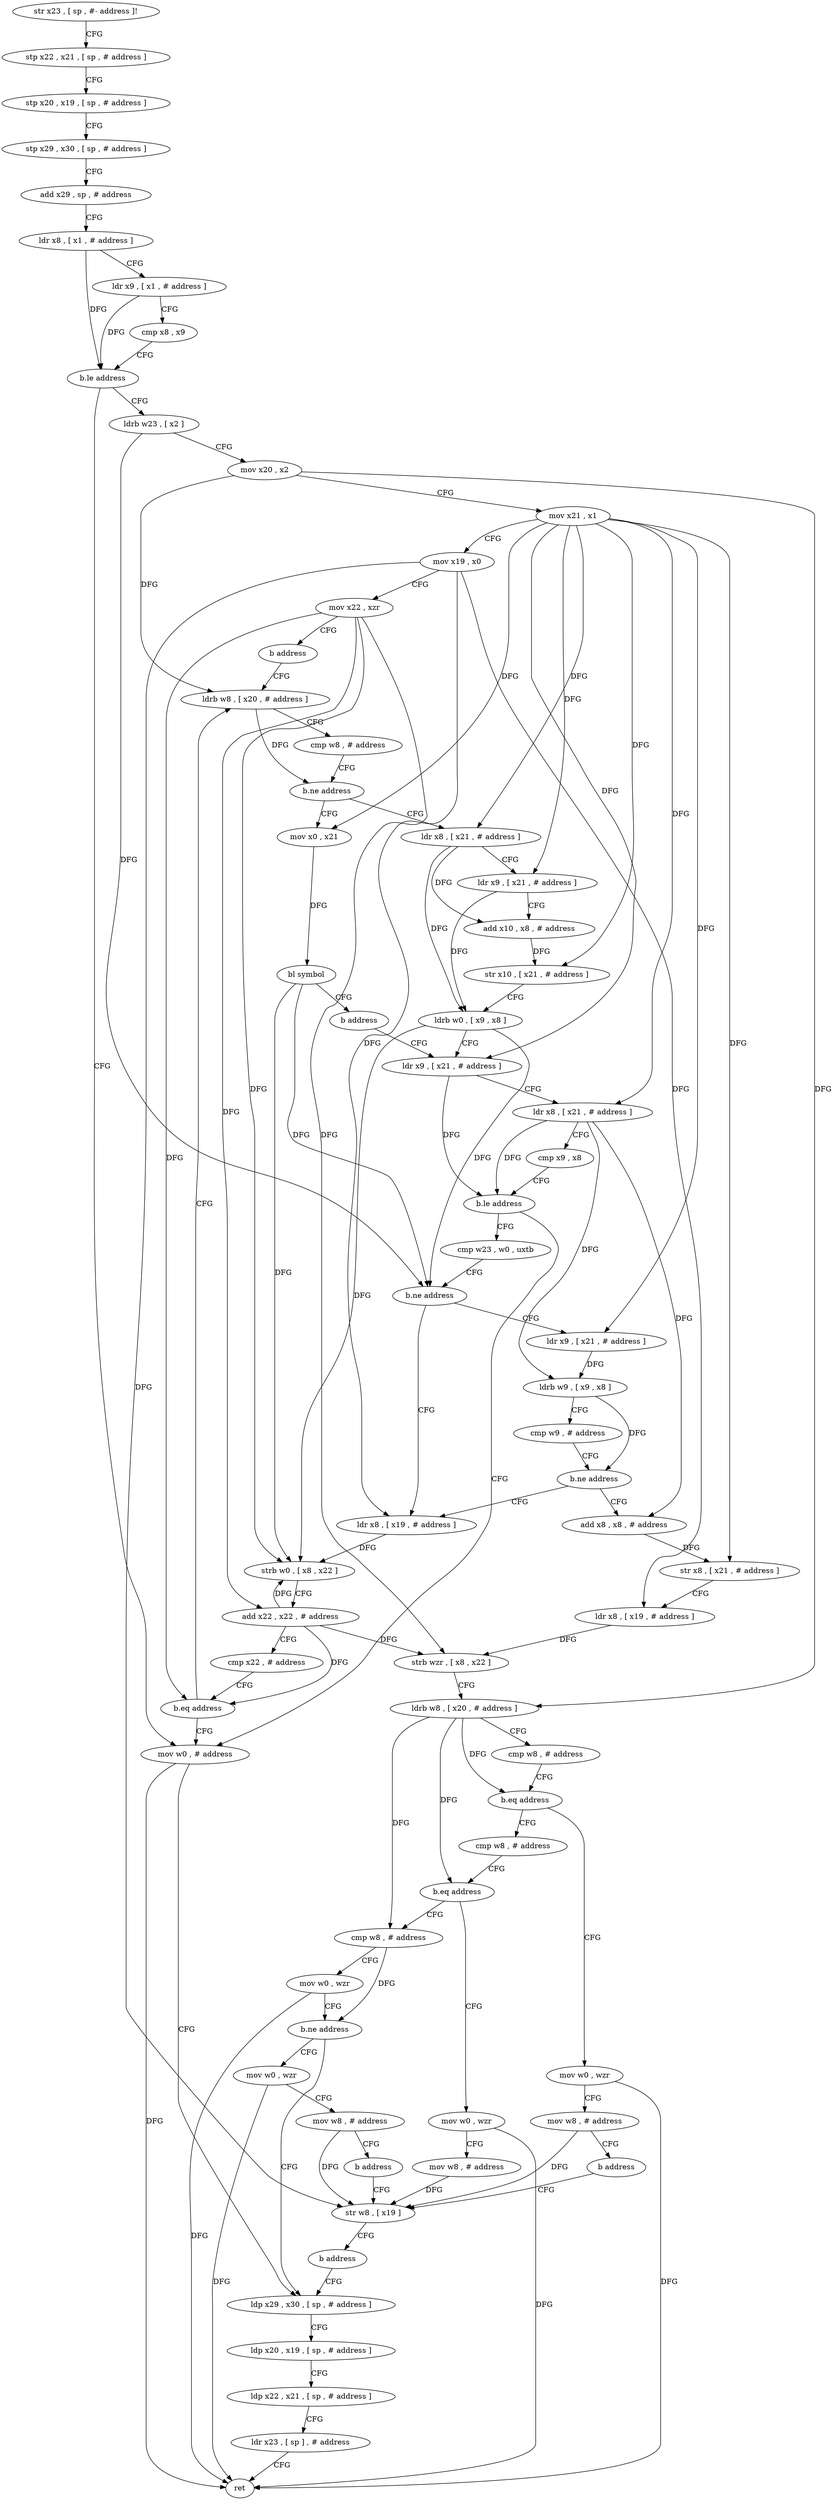 digraph "func" {
"4236292" [label = "str x23 , [ sp , #- address ]!" ]
"4236296" [label = "stp x22 , x21 , [ sp , # address ]" ]
"4236300" [label = "stp x20 , x19 , [ sp , # address ]" ]
"4236304" [label = "stp x29 , x30 , [ sp , # address ]" ]
"4236308" [label = "add x29 , sp , # address" ]
"4236312" [label = "ldr x8 , [ x1 , # address ]" ]
"4236316" [label = "ldr x9 , [ x1 , # address ]" ]
"4236320" [label = "cmp x8 , x9" ]
"4236324" [label = "b.le address" ]
"4236516" [label = "mov w0 , # address" ]
"4236328" [label = "ldrb w23 , [ x2 ]" ]
"4236520" [label = "ldp x29 , x30 , [ sp , # address ]" ]
"4236332" [label = "mov x20 , x2" ]
"4236336" [label = "mov x21 , x1" ]
"4236340" [label = "mov x19 , x0" ]
"4236344" [label = "mov x22 , xzr" ]
"4236348" [label = "b address" ]
"4236372" [label = "ldrb w8 , [ x20 , # address ]" ]
"4236376" [label = "cmp w8 , # address" ]
"4236380" [label = "b.ne address" ]
"4236396" [label = "ldr x8 , [ x21 , # address ]" ]
"4236384" [label = "mov x0 , x21" ]
"4236400" [label = "ldr x9 , [ x21 , # address ]" ]
"4236404" [label = "add x10 , x8 , # address" ]
"4236408" [label = "str x10 , [ x21 , # address ]" ]
"4236412" [label = "ldrb w0 , [ x9 , x8 ]" ]
"4236416" [label = "ldr x9 , [ x21 , # address ]" ]
"4236388" [label = "bl symbol" ]
"4236392" [label = "b address" ]
"4236432" [label = "cmp w23 , w0 , uxtb" ]
"4236436" [label = "b.ne address" ]
"4236352" [label = "ldr x8 , [ x19 , # address ]" ]
"4236440" [label = "ldr x9 , [ x21 , # address ]" ]
"4236420" [label = "ldr x8 , [ x21 , # address ]" ]
"4236424" [label = "cmp x9 , x8" ]
"4236428" [label = "b.le address" ]
"4236356" [label = "strb w0 , [ x8 , x22 ]" ]
"4236360" [label = "add x22 , x22 , # address" ]
"4236364" [label = "cmp x22 , # address" ]
"4236368" [label = "b.eq address" ]
"4236444" [label = "ldrb w9 , [ x9 , x8 ]" ]
"4236448" [label = "cmp w9 , # address" ]
"4236452" [label = "b.ne address" ]
"4236456" [label = "add x8 , x8 , # address" ]
"4236460" [label = "str x8 , [ x21 , # address ]" ]
"4236464" [label = "ldr x8 , [ x19 , # address ]" ]
"4236468" [label = "strb wzr , [ x8 , x22 ]" ]
"4236472" [label = "ldrb w8 , [ x20 , # address ]" ]
"4236476" [label = "cmp w8 , # address" ]
"4236480" [label = "b.eq address" ]
"4236540" [label = "mov w0 , wzr" ]
"4236484" [label = "cmp w8 , # address" ]
"4236544" [label = "mov w8 , # address" ]
"4236548" [label = "b address" ]
"4236560" [label = "str w8 , [ x19 ]" ]
"4236488" [label = "b.eq address" ]
"4236552" [label = "mov w0 , wzr" ]
"4236492" [label = "cmp w8 , # address" ]
"4236564" [label = "b address" ]
"4236556" [label = "mov w8 , # address" ]
"4236496" [label = "mov w0 , wzr" ]
"4236500" [label = "b.ne address" ]
"4236504" [label = "mov w0 , wzr" ]
"4236524" [label = "ldp x20 , x19 , [ sp , # address ]" ]
"4236528" [label = "ldp x22 , x21 , [ sp , # address ]" ]
"4236532" [label = "ldr x23 , [ sp ] , # address" ]
"4236536" [label = "ret" ]
"4236508" [label = "mov w8 , # address" ]
"4236512" [label = "b address" ]
"4236292" -> "4236296" [ label = "CFG" ]
"4236296" -> "4236300" [ label = "CFG" ]
"4236300" -> "4236304" [ label = "CFG" ]
"4236304" -> "4236308" [ label = "CFG" ]
"4236308" -> "4236312" [ label = "CFG" ]
"4236312" -> "4236316" [ label = "CFG" ]
"4236312" -> "4236324" [ label = "DFG" ]
"4236316" -> "4236320" [ label = "CFG" ]
"4236316" -> "4236324" [ label = "DFG" ]
"4236320" -> "4236324" [ label = "CFG" ]
"4236324" -> "4236516" [ label = "CFG" ]
"4236324" -> "4236328" [ label = "CFG" ]
"4236516" -> "4236520" [ label = "CFG" ]
"4236516" -> "4236536" [ label = "DFG" ]
"4236328" -> "4236332" [ label = "CFG" ]
"4236328" -> "4236436" [ label = "DFG" ]
"4236520" -> "4236524" [ label = "CFG" ]
"4236332" -> "4236336" [ label = "CFG" ]
"4236332" -> "4236372" [ label = "DFG" ]
"4236332" -> "4236472" [ label = "DFG" ]
"4236336" -> "4236340" [ label = "CFG" ]
"4236336" -> "4236396" [ label = "DFG" ]
"4236336" -> "4236400" [ label = "DFG" ]
"4236336" -> "4236408" [ label = "DFG" ]
"4236336" -> "4236384" [ label = "DFG" ]
"4236336" -> "4236416" [ label = "DFG" ]
"4236336" -> "4236420" [ label = "DFG" ]
"4236336" -> "4236440" [ label = "DFG" ]
"4236336" -> "4236460" [ label = "DFG" ]
"4236340" -> "4236344" [ label = "CFG" ]
"4236340" -> "4236352" [ label = "DFG" ]
"4236340" -> "4236464" [ label = "DFG" ]
"4236340" -> "4236560" [ label = "DFG" ]
"4236344" -> "4236348" [ label = "CFG" ]
"4236344" -> "4236356" [ label = "DFG" ]
"4236344" -> "4236360" [ label = "DFG" ]
"4236344" -> "4236368" [ label = "DFG" ]
"4236344" -> "4236468" [ label = "DFG" ]
"4236348" -> "4236372" [ label = "CFG" ]
"4236372" -> "4236376" [ label = "CFG" ]
"4236372" -> "4236380" [ label = "DFG" ]
"4236376" -> "4236380" [ label = "CFG" ]
"4236380" -> "4236396" [ label = "CFG" ]
"4236380" -> "4236384" [ label = "CFG" ]
"4236396" -> "4236400" [ label = "CFG" ]
"4236396" -> "4236404" [ label = "DFG" ]
"4236396" -> "4236412" [ label = "DFG" ]
"4236384" -> "4236388" [ label = "DFG" ]
"4236400" -> "4236404" [ label = "CFG" ]
"4236400" -> "4236412" [ label = "DFG" ]
"4236404" -> "4236408" [ label = "DFG" ]
"4236408" -> "4236412" [ label = "CFG" ]
"4236412" -> "4236416" [ label = "CFG" ]
"4236412" -> "4236436" [ label = "DFG" ]
"4236412" -> "4236356" [ label = "DFG" ]
"4236416" -> "4236420" [ label = "CFG" ]
"4236416" -> "4236428" [ label = "DFG" ]
"4236388" -> "4236392" [ label = "CFG" ]
"4236388" -> "4236436" [ label = "DFG" ]
"4236388" -> "4236356" [ label = "DFG" ]
"4236392" -> "4236416" [ label = "CFG" ]
"4236432" -> "4236436" [ label = "CFG" ]
"4236436" -> "4236352" [ label = "CFG" ]
"4236436" -> "4236440" [ label = "CFG" ]
"4236352" -> "4236356" [ label = "DFG" ]
"4236440" -> "4236444" [ label = "DFG" ]
"4236420" -> "4236424" [ label = "CFG" ]
"4236420" -> "4236428" [ label = "DFG" ]
"4236420" -> "4236444" [ label = "DFG" ]
"4236420" -> "4236456" [ label = "DFG" ]
"4236424" -> "4236428" [ label = "CFG" ]
"4236428" -> "4236516" [ label = "CFG" ]
"4236428" -> "4236432" [ label = "CFG" ]
"4236356" -> "4236360" [ label = "CFG" ]
"4236360" -> "4236364" [ label = "CFG" ]
"4236360" -> "4236356" [ label = "DFG" ]
"4236360" -> "4236368" [ label = "DFG" ]
"4236360" -> "4236468" [ label = "DFG" ]
"4236364" -> "4236368" [ label = "CFG" ]
"4236368" -> "4236516" [ label = "CFG" ]
"4236368" -> "4236372" [ label = "CFG" ]
"4236444" -> "4236448" [ label = "CFG" ]
"4236444" -> "4236452" [ label = "DFG" ]
"4236448" -> "4236452" [ label = "CFG" ]
"4236452" -> "4236352" [ label = "CFG" ]
"4236452" -> "4236456" [ label = "CFG" ]
"4236456" -> "4236460" [ label = "DFG" ]
"4236460" -> "4236464" [ label = "CFG" ]
"4236464" -> "4236468" [ label = "DFG" ]
"4236468" -> "4236472" [ label = "CFG" ]
"4236472" -> "4236476" [ label = "CFG" ]
"4236472" -> "4236480" [ label = "DFG" ]
"4236472" -> "4236488" [ label = "DFG" ]
"4236472" -> "4236492" [ label = "DFG" ]
"4236476" -> "4236480" [ label = "CFG" ]
"4236480" -> "4236540" [ label = "CFG" ]
"4236480" -> "4236484" [ label = "CFG" ]
"4236540" -> "4236544" [ label = "CFG" ]
"4236540" -> "4236536" [ label = "DFG" ]
"4236484" -> "4236488" [ label = "CFG" ]
"4236544" -> "4236548" [ label = "CFG" ]
"4236544" -> "4236560" [ label = "DFG" ]
"4236548" -> "4236560" [ label = "CFG" ]
"4236560" -> "4236564" [ label = "CFG" ]
"4236488" -> "4236552" [ label = "CFG" ]
"4236488" -> "4236492" [ label = "CFG" ]
"4236552" -> "4236556" [ label = "CFG" ]
"4236552" -> "4236536" [ label = "DFG" ]
"4236492" -> "4236496" [ label = "CFG" ]
"4236492" -> "4236500" [ label = "DFG" ]
"4236564" -> "4236520" [ label = "CFG" ]
"4236556" -> "4236560" [ label = "DFG" ]
"4236496" -> "4236500" [ label = "CFG" ]
"4236496" -> "4236536" [ label = "DFG" ]
"4236500" -> "4236520" [ label = "CFG" ]
"4236500" -> "4236504" [ label = "CFG" ]
"4236504" -> "4236508" [ label = "CFG" ]
"4236504" -> "4236536" [ label = "DFG" ]
"4236524" -> "4236528" [ label = "CFG" ]
"4236528" -> "4236532" [ label = "CFG" ]
"4236532" -> "4236536" [ label = "CFG" ]
"4236508" -> "4236512" [ label = "CFG" ]
"4236508" -> "4236560" [ label = "DFG" ]
"4236512" -> "4236560" [ label = "CFG" ]
}
